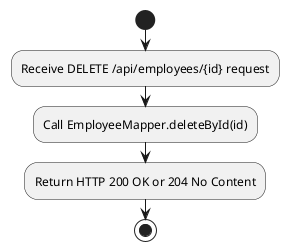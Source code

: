 @startuml
start
:Receive DELETE /api/employees/{id} request;
:Call EmployeeMapper.deleteById(id);
:Return HTTP 200 OK or 204 No Content;
stop
@enduml
